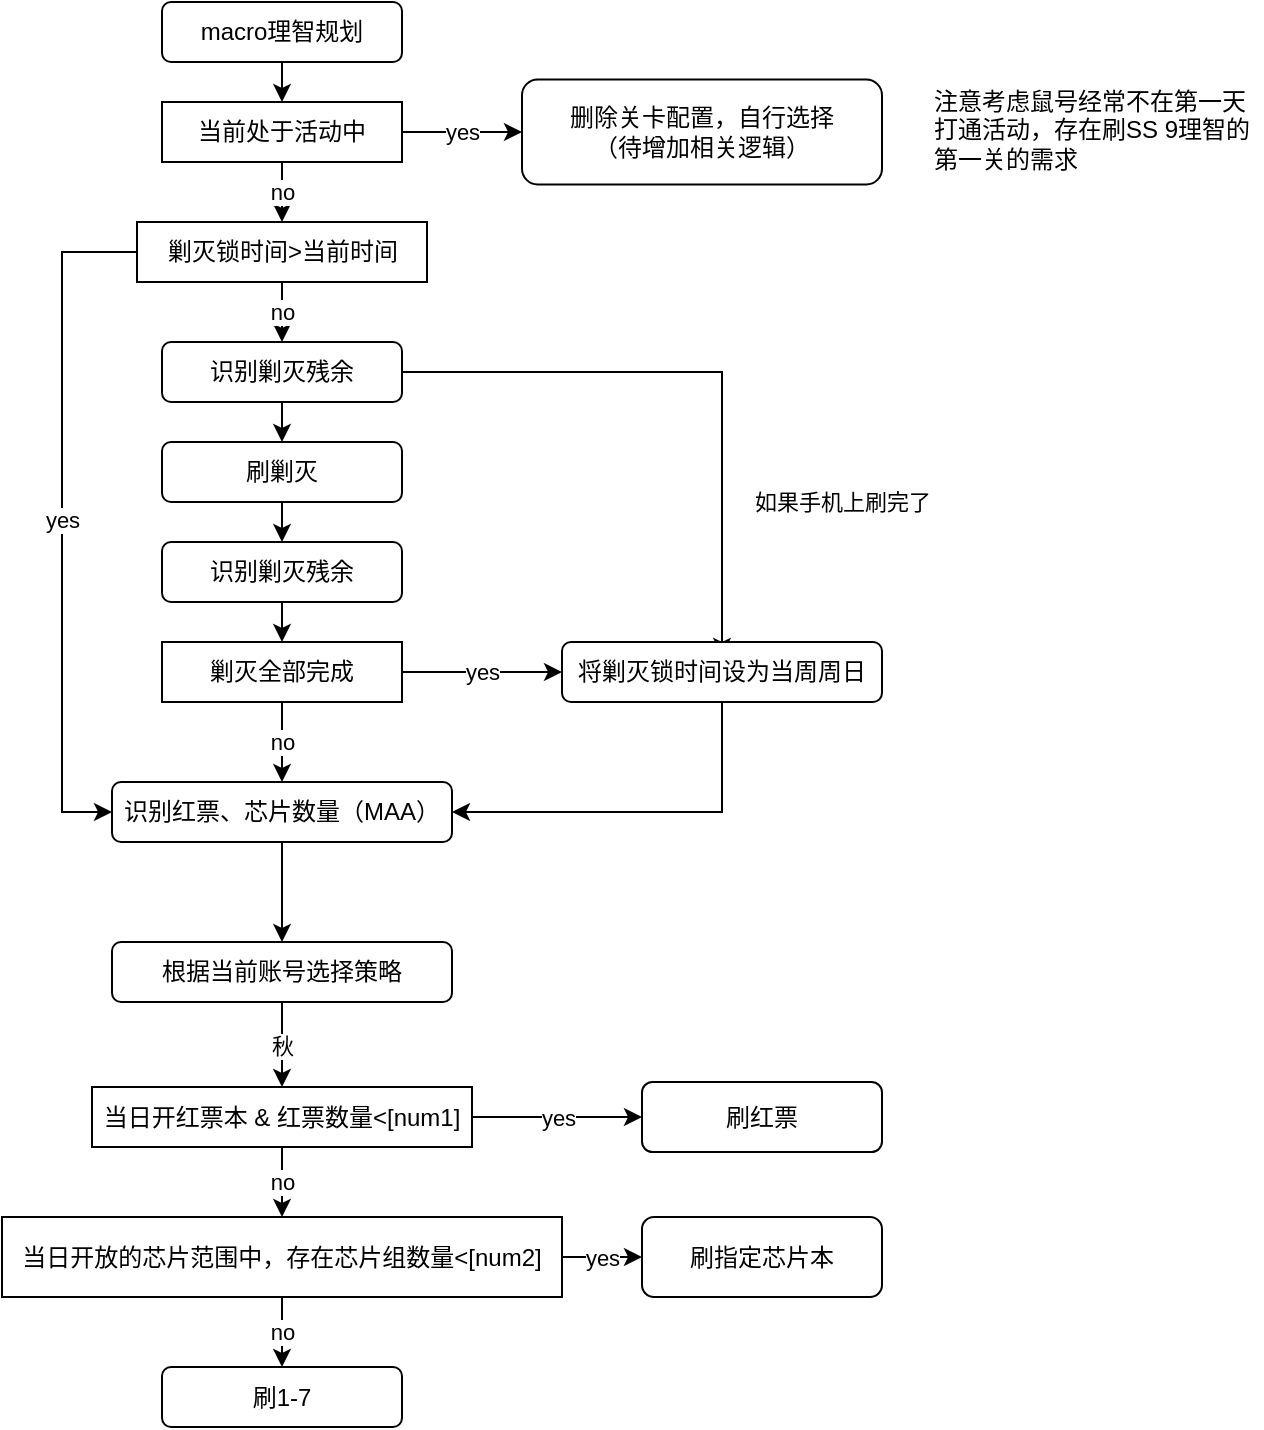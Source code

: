 <mxfile version="21.3.7" type="github">
  <diagram id="C5RBs43oDa-KdzZeNtuy" name="Page-1">
    <mxGraphModel dx="882" dy="606" grid="1" gridSize="10" guides="1" tooltips="1" connect="1" arrows="1" fold="1" page="1" pageScale="1" pageWidth="827" pageHeight="1169" math="0" shadow="0">
      <root>
        <mxCell id="WIyWlLk6GJQsqaUBKTNV-0" />
        <mxCell id="WIyWlLk6GJQsqaUBKTNV-1" parent="WIyWlLk6GJQsqaUBKTNV-0" />
        <mxCell id="aBff2EC1QVt_rITPJHu9-40" style="edgeStyle=orthogonalEdgeStyle;rounded=0;orthogonalLoop=1;jettySize=auto;html=1;exitX=0.5;exitY=1;exitDx=0;exitDy=0;entryX=0.5;entryY=0;entryDx=0;entryDy=0;" parent="WIyWlLk6GJQsqaUBKTNV-1" source="WIyWlLk6GJQsqaUBKTNV-3" target="aBff2EC1QVt_rITPJHu9-38" edge="1">
          <mxGeometry relative="1" as="geometry" />
        </mxCell>
        <mxCell id="WIyWlLk6GJQsqaUBKTNV-3" value="macro理智规划" style="rounded=1;whiteSpace=wrap;html=1;fontSize=12;glass=0;strokeWidth=1;shadow=0;" parent="WIyWlLk6GJQsqaUBKTNV-1" vertex="1">
          <mxGeometry x="160" y="40" width="120" height="30" as="geometry" />
        </mxCell>
        <mxCell id="aBff2EC1QVt_rITPJHu9-14" value="no" style="edgeStyle=orthogonalEdgeStyle;rounded=0;orthogonalLoop=1;jettySize=auto;html=1;exitX=0.5;exitY=1;exitDx=0;exitDy=0;entryX=0.5;entryY=0;entryDx=0;entryDy=0;" parent="WIyWlLk6GJQsqaUBKTNV-1" source="aBff2EC1QVt_rITPJHu9-10" target="aBff2EC1QVt_rITPJHu9-16" edge="1">
          <mxGeometry relative="1" as="geometry">
            <mxPoint x="220" y="240" as="targetPoint" />
          </mxGeometry>
        </mxCell>
        <mxCell id="aBff2EC1QVt_rITPJHu9-32" value="yes" style="edgeStyle=orthogonalEdgeStyle;rounded=0;orthogonalLoop=1;jettySize=auto;html=1;exitX=0;exitY=0.5;exitDx=0;exitDy=0;entryX=0;entryY=0.5;entryDx=0;entryDy=0;" parent="WIyWlLk6GJQsqaUBKTNV-1" source="aBff2EC1QVt_rITPJHu9-10" target="aBff2EC1QVt_rITPJHu9-29" edge="1">
          <mxGeometry relative="1" as="geometry">
            <Array as="points">
              <mxPoint x="110" y="165" />
              <mxPoint x="110" y="445" />
            </Array>
          </mxGeometry>
        </mxCell>
        <mxCell id="aBff2EC1QVt_rITPJHu9-10" value="剿灭锁时间&amp;gt;当前时间" style="rounded=0;whiteSpace=wrap;html=1;" parent="WIyWlLk6GJQsqaUBKTNV-1" vertex="1">
          <mxGeometry x="147.5" y="150" width="145" height="30" as="geometry" />
        </mxCell>
        <mxCell id="aBff2EC1QVt_rITPJHu9-19" style="edgeStyle=orthogonalEdgeStyle;rounded=0;orthogonalLoop=1;jettySize=auto;html=1;exitX=0.5;exitY=1;exitDx=0;exitDy=0;entryX=0.5;entryY=0;entryDx=0;entryDy=0;" parent="WIyWlLk6GJQsqaUBKTNV-1" source="aBff2EC1QVt_rITPJHu9-16" target="aBff2EC1QVt_rITPJHu9-17" edge="1">
          <mxGeometry relative="1" as="geometry" />
        </mxCell>
        <mxCell id="O7zZwIH_JGjOZdt5gY_c-2" style="edgeStyle=orthogonalEdgeStyle;rounded=0;orthogonalLoop=1;jettySize=auto;html=1;exitX=1;exitY=0.5;exitDx=0;exitDy=0;entryX=0.5;entryY=0.233;entryDx=0;entryDy=0;entryPerimeter=0;" edge="1" parent="WIyWlLk6GJQsqaUBKTNV-1" source="aBff2EC1QVt_rITPJHu9-16" target="aBff2EC1QVt_rITPJHu9-26">
          <mxGeometry relative="1" as="geometry" />
        </mxCell>
        <mxCell id="O7zZwIH_JGjOZdt5gY_c-3" value="如果手机上刷完了" style="edgeLabel;html=1;align=center;verticalAlign=middle;resizable=0;points=[];" vertex="1" connectable="0" parent="O7zZwIH_JGjOZdt5gY_c-2">
          <mxGeometry x="0.305" y="3" relative="1" as="geometry">
            <mxPoint x="57" y="28" as="offset" />
          </mxGeometry>
        </mxCell>
        <mxCell id="aBff2EC1QVt_rITPJHu9-16" value="识别剿灭残余" style="rounded=1;whiteSpace=wrap;html=1;" parent="WIyWlLk6GJQsqaUBKTNV-1" vertex="1">
          <mxGeometry x="160" y="210" width="120" height="30" as="geometry" />
        </mxCell>
        <mxCell id="aBff2EC1QVt_rITPJHu9-22" style="edgeStyle=orthogonalEdgeStyle;rounded=0;orthogonalLoop=1;jettySize=auto;html=1;exitX=0.5;exitY=1;exitDx=0;exitDy=0;entryX=0.5;entryY=0;entryDx=0;entryDy=0;" parent="WIyWlLk6GJQsqaUBKTNV-1" source="aBff2EC1QVt_rITPJHu9-17" target="aBff2EC1QVt_rITPJHu9-21" edge="1">
          <mxGeometry relative="1" as="geometry" />
        </mxCell>
        <mxCell id="aBff2EC1QVt_rITPJHu9-17" value="刷剿灭" style="rounded=1;whiteSpace=wrap;html=1;" parent="WIyWlLk6GJQsqaUBKTNV-1" vertex="1">
          <mxGeometry x="160" y="260" width="120" height="30" as="geometry" />
        </mxCell>
        <mxCell id="aBff2EC1QVt_rITPJHu9-24" style="edgeStyle=orthogonalEdgeStyle;rounded=0;orthogonalLoop=1;jettySize=auto;html=1;exitX=0.5;exitY=1;exitDx=0;exitDy=0;entryX=0.5;entryY=0;entryDx=0;entryDy=0;" parent="WIyWlLk6GJQsqaUBKTNV-1" source="aBff2EC1QVt_rITPJHu9-21" target="aBff2EC1QVt_rITPJHu9-23" edge="1">
          <mxGeometry relative="1" as="geometry" />
        </mxCell>
        <mxCell id="aBff2EC1QVt_rITPJHu9-21" value="识别剿灭残余" style="rounded=1;whiteSpace=wrap;html=1;" parent="WIyWlLk6GJQsqaUBKTNV-1" vertex="1">
          <mxGeometry x="160" y="310" width="120" height="30" as="geometry" />
        </mxCell>
        <mxCell id="aBff2EC1QVt_rITPJHu9-27" value="yes" style="edgeStyle=orthogonalEdgeStyle;rounded=0;orthogonalLoop=1;jettySize=auto;html=1;exitX=1;exitY=0.5;exitDx=0;exitDy=0;entryX=0;entryY=0.5;entryDx=0;entryDy=0;" parent="WIyWlLk6GJQsqaUBKTNV-1" source="aBff2EC1QVt_rITPJHu9-23" target="aBff2EC1QVt_rITPJHu9-26" edge="1">
          <mxGeometry relative="1" as="geometry" />
        </mxCell>
        <mxCell id="aBff2EC1QVt_rITPJHu9-30" value="no" style="edgeStyle=orthogonalEdgeStyle;rounded=0;orthogonalLoop=1;jettySize=auto;html=1;exitX=0.5;exitY=1;exitDx=0;exitDy=0;entryX=0.5;entryY=0;entryDx=0;entryDy=0;" parent="WIyWlLk6GJQsqaUBKTNV-1" source="aBff2EC1QVt_rITPJHu9-23" target="aBff2EC1QVt_rITPJHu9-29" edge="1">
          <mxGeometry relative="1" as="geometry" />
        </mxCell>
        <mxCell id="aBff2EC1QVt_rITPJHu9-23" value="剿灭全部完成" style="rounded=0;whiteSpace=wrap;html=1;" parent="WIyWlLk6GJQsqaUBKTNV-1" vertex="1">
          <mxGeometry x="160" y="360" width="120" height="30" as="geometry" />
        </mxCell>
        <mxCell id="aBff2EC1QVt_rITPJHu9-31" style="edgeStyle=orthogonalEdgeStyle;rounded=0;orthogonalLoop=1;jettySize=auto;html=1;exitX=0.5;exitY=1;exitDx=0;exitDy=0;entryX=1;entryY=0.5;entryDx=0;entryDy=0;" parent="WIyWlLk6GJQsqaUBKTNV-1" source="aBff2EC1QVt_rITPJHu9-26" target="aBff2EC1QVt_rITPJHu9-29" edge="1">
          <mxGeometry relative="1" as="geometry" />
        </mxCell>
        <mxCell id="aBff2EC1QVt_rITPJHu9-26" value="将剿灭锁时间设为当周周日" style="rounded=1;whiteSpace=wrap;html=1;" parent="WIyWlLk6GJQsqaUBKTNV-1" vertex="1">
          <mxGeometry x="360" y="360" width="160" height="30" as="geometry" />
        </mxCell>
        <mxCell id="1PUj1CCr2gckFMGELV9_-15" style="edgeStyle=orthogonalEdgeStyle;rounded=0;orthogonalLoop=1;jettySize=auto;html=1;exitX=0.5;exitY=1;exitDx=0;exitDy=0;entryX=0.5;entryY=0;entryDx=0;entryDy=0;" parent="WIyWlLk6GJQsqaUBKTNV-1" source="aBff2EC1QVt_rITPJHu9-29" target="1PUj1CCr2gckFMGELV9_-14" edge="1">
          <mxGeometry relative="1" as="geometry" />
        </mxCell>
        <mxCell id="aBff2EC1QVt_rITPJHu9-29" value="识别红票、芯片数量（MAA）" style="rounded=1;whiteSpace=wrap;html=1;" parent="WIyWlLk6GJQsqaUBKTNV-1" vertex="1">
          <mxGeometry x="135" y="430" width="170" height="30" as="geometry" />
        </mxCell>
        <mxCell id="aBff2EC1QVt_rITPJHu9-54" value="yes" style="edgeStyle=orthogonalEdgeStyle;rounded=0;orthogonalLoop=1;jettySize=auto;html=1;exitX=1;exitY=0.5;exitDx=0;exitDy=0;" parent="WIyWlLk6GJQsqaUBKTNV-1" source="aBff2EC1QVt_rITPJHu9-34" target="aBff2EC1QVt_rITPJHu9-36" edge="1">
          <mxGeometry relative="1" as="geometry" />
        </mxCell>
        <mxCell id="aBff2EC1QVt_rITPJHu9-55" value="no" style="edgeStyle=orthogonalEdgeStyle;rounded=0;orthogonalLoop=1;jettySize=auto;html=1;exitX=0.5;exitY=1;exitDx=0;exitDy=0;" parent="WIyWlLk6GJQsqaUBKTNV-1" source="aBff2EC1QVt_rITPJHu9-34" target="aBff2EC1QVt_rITPJHu9-44" edge="1">
          <mxGeometry relative="1" as="geometry" />
        </mxCell>
        <mxCell id="aBff2EC1QVt_rITPJHu9-34" value="当日开红票本 &amp;amp; 红票数量&amp;lt;[num1]" style="rounded=0;whiteSpace=wrap;html=1;" parent="WIyWlLk6GJQsqaUBKTNV-1" vertex="1">
          <mxGeometry x="125" y="582.5" width="190" height="30" as="geometry" />
        </mxCell>
        <mxCell id="aBff2EC1QVt_rITPJHu9-36" value="刷红票" style="rounded=1;whiteSpace=wrap;html=1;" parent="WIyWlLk6GJQsqaUBKTNV-1" vertex="1">
          <mxGeometry x="400" y="580" width="120" height="35" as="geometry" />
        </mxCell>
        <mxCell id="aBff2EC1QVt_rITPJHu9-42" value="yes" style="edgeStyle=orthogonalEdgeStyle;rounded=0;orthogonalLoop=1;jettySize=auto;html=1;exitX=1;exitY=0.5;exitDx=0;exitDy=0;entryX=0;entryY=0.5;entryDx=0;entryDy=0;" parent="WIyWlLk6GJQsqaUBKTNV-1" source="aBff2EC1QVt_rITPJHu9-38" target="aBff2EC1QVt_rITPJHu9-41" edge="1">
          <mxGeometry relative="1" as="geometry" />
        </mxCell>
        <mxCell id="aBff2EC1QVt_rITPJHu9-43" value="no" style="edgeStyle=orthogonalEdgeStyle;rounded=0;orthogonalLoop=1;jettySize=auto;html=1;exitX=0.5;exitY=1;exitDx=0;exitDy=0;" parent="WIyWlLk6GJQsqaUBKTNV-1" source="aBff2EC1QVt_rITPJHu9-38" target="aBff2EC1QVt_rITPJHu9-10" edge="1">
          <mxGeometry relative="1" as="geometry" />
        </mxCell>
        <mxCell id="aBff2EC1QVt_rITPJHu9-38" value="当前处于活动中" style="rounded=0;whiteSpace=wrap;html=1;" parent="WIyWlLk6GJQsqaUBKTNV-1" vertex="1">
          <mxGeometry x="160" y="90" width="120" height="30" as="geometry" />
        </mxCell>
        <mxCell id="aBff2EC1QVt_rITPJHu9-41" value="删除关卡配置，自行选择&lt;br&gt;（待增加相关逻辑）" style="rounded=1;whiteSpace=wrap;html=1;" parent="WIyWlLk6GJQsqaUBKTNV-1" vertex="1">
          <mxGeometry x="340" y="78.75" width="180" height="52.5" as="geometry" />
        </mxCell>
        <mxCell id="aBff2EC1QVt_rITPJHu9-49" value="no" style="edgeStyle=orthogonalEdgeStyle;rounded=0;orthogonalLoop=1;jettySize=auto;html=1;exitX=0.5;exitY=1;exitDx=0;exitDy=0;entryX=0.5;entryY=0;entryDx=0;entryDy=0;" parent="WIyWlLk6GJQsqaUBKTNV-1" source="aBff2EC1QVt_rITPJHu9-44" target="aBff2EC1QVt_rITPJHu9-48" edge="1">
          <mxGeometry relative="1" as="geometry" />
        </mxCell>
        <mxCell id="aBff2EC1QVt_rITPJHu9-51" value="yes" style="edgeStyle=orthogonalEdgeStyle;rounded=0;orthogonalLoop=1;jettySize=auto;html=1;exitX=1;exitY=0.5;exitDx=0;exitDy=0;entryX=0;entryY=0.5;entryDx=0;entryDy=0;" parent="WIyWlLk6GJQsqaUBKTNV-1" source="aBff2EC1QVt_rITPJHu9-44" target="aBff2EC1QVt_rITPJHu9-47" edge="1">
          <mxGeometry relative="1" as="geometry" />
        </mxCell>
        <mxCell id="aBff2EC1QVt_rITPJHu9-44" value="当日开放的芯片范围中，存在芯片组数量&amp;lt;[num2]" style="rounded=0;whiteSpace=wrap;html=1;" parent="WIyWlLk6GJQsqaUBKTNV-1" vertex="1">
          <mxGeometry x="80" y="647.5" width="280" height="40" as="geometry" />
        </mxCell>
        <mxCell id="aBff2EC1QVt_rITPJHu9-47" value="刷指定芯片本" style="rounded=1;whiteSpace=wrap;html=1;" parent="WIyWlLk6GJQsqaUBKTNV-1" vertex="1">
          <mxGeometry x="400" y="647.5" width="120" height="40" as="geometry" />
        </mxCell>
        <mxCell id="aBff2EC1QVt_rITPJHu9-48" value="刷1-7" style="rounded=1;whiteSpace=wrap;html=1;" parent="WIyWlLk6GJQsqaUBKTNV-1" vertex="1">
          <mxGeometry x="160" y="722.5" width="120" height="30" as="geometry" />
        </mxCell>
        <mxCell id="1PUj1CCr2gckFMGELV9_-16" value="秋" style="edgeStyle=orthogonalEdgeStyle;rounded=0;orthogonalLoop=1;jettySize=auto;html=1;exitX=0.5;exitY=1;exitDx=0;exitDy=0;entryX=0.5;entryY=0;entryDx=0;entryDy=0;" parent="WIyWlLk6GJQsqaUBKTNV-1" source="1PUj1CCr2gckFMGELV9_-14" target="aBff2EC1QVt_rITPJHu9-34" edge="1">
          <mxGeometry relative="1" as="geometry" />
        </mxCell>
        <mxCell id="1PUj1CCr2gckFMGELV9_-14" value="根据当前账号选择策略" style="rounded=1;whiteSpace=wrap;html=1;" parent="WIyWlLk6GJQsqaUBKTNV-1" vertex="1">
          <mxGeometry x="135" y="510" width="170" height="30" as="geometry" />
        </mxCell>
        <mxCell id="1PUj1CCr2gckFMGELV9_-20" value="注意考虑鼠号经常不在第一天打通活动，存在刷SS 9理智的第一关的需求" style="text;strokeColor=none;fillColor=none;align=left;verticalAlign=middle;spacingLeft=4;spacingRight=4;overflow=hidden;points=[[0,0.5],[1,0.5]];portConstraint=eastwest;rotatable=0;whiteSpace=wrap;html=1;" parent="WIyWlLk6GJQsqaUBKTNV-1" vertex="1">
          <mxGeometry x="540" y="78.75" width="170" height="51.25" as="geometry" />
        </mxCell>
      </root>
    </mxGraphModel>
  </diagram>
</mxfile>
